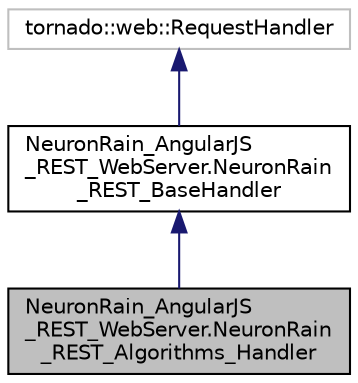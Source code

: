 digraph "NeuronRain_AngularJS_REST_WebServer.NeuronRain_REST_Algorithms_Handler"
{
 // LATEX_PDF_SIZE
  edge [fontname="Helvetica",fontsize="10",labelfontname="Helvetica",labelfontsize="10"];
  node [fontname="Helvetica",fontsize="10",shape=record];
  Node1 [label="NeuronRain_AngularJS\l_REST_WebServer.NeuronRain\l_REST_Algorithms_Handler",height=0.2,width=0.4,color="black", fillcolor="grey75", style="filled", fontcolor="black",tooltip=" "];
  Node2 -> Node1 [dir="back",color="midnightblue",fontsize="10",style="solid",fontname="Helvetica"];
  Node2 [label="NeuronRain_AngularJS\l_REST_WebServer.NeuronRain\l_REST_BaseHandler",height=0.2,width=0.4,color="black", fillcolor="white", style="filled",URL="$classNeuronRain__AngularJS__REST__WebServer_1_1NeuronRain__REST__BaseHandler.html",tooltip=" "];
  Node3 -> Node2 [dir="back",color="midnightblue",fontsize="10",style="solid",fontname="Helvetica"];
  Node3 [label="tornado::web::RequestHandler",height=0.2,width=0.4,color="grey75", fillcolor="white", style="filled",tooltip=" "];
}
